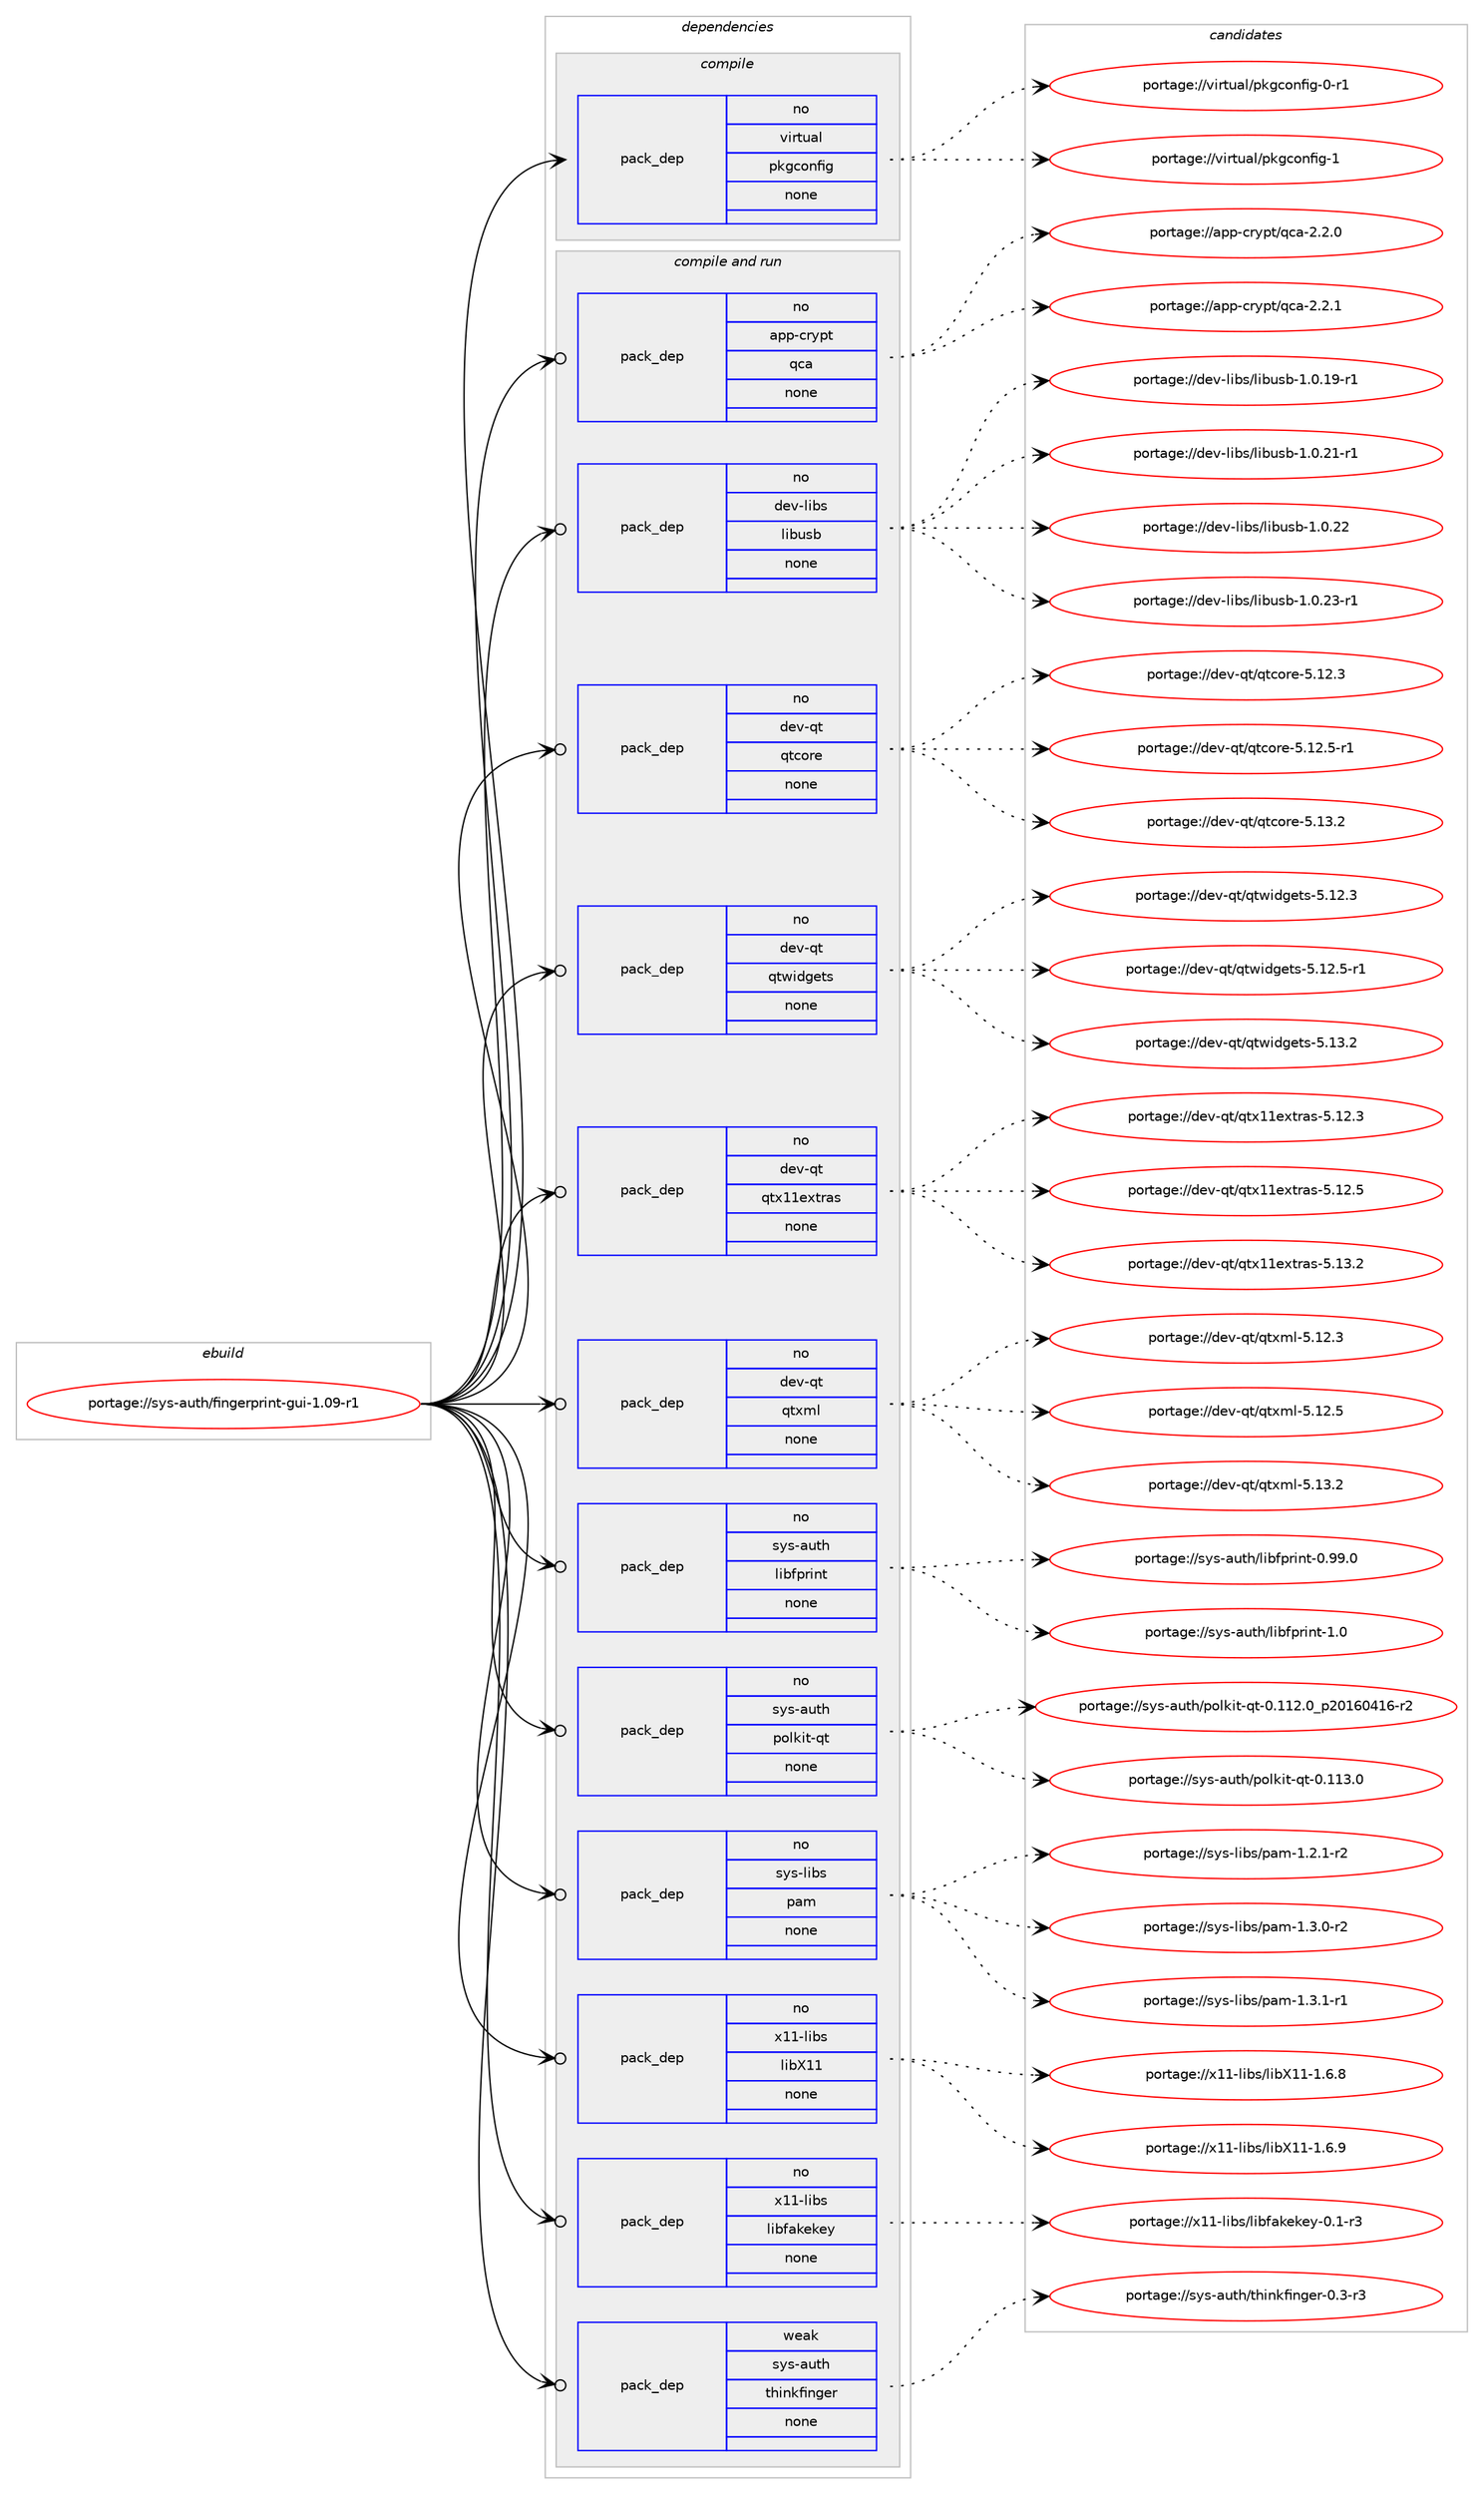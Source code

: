 digraph prolog {

# *************
# Graph options
# *************

newrank=true;
concentrate=true;
compound=true;
graph [rankdir=LR,fontname=Helvetica,fontsize=10,ranksep=1.5];#, ranksep=2.5, nodesep=0.2];
edge  [arrowhead=vee];
node  [fontname=Helvetica,fontsize=10];

# **********
# The ebuild
# **********

subgraph cluster_leftcol {
color=gray;
rank=same;
label=<<i>ebuild</i>>;
id [label="portage://sys-auth/fingerprint-gui-1.09-r1", color=red, width=4, href="../sys-auth/fingerprint-gui-1.09-r1.svg"];
}

# ****************
# The dependencies
# ****************

subgraph cluster_midcol {
color=gray;
label=<<i>dependencies</i>>;
subgraph cluster_compile {
fillcolor="#eeeeee";
style=filled;
label=<<i>compile</i>>;
subgraph pack305191 {
dependency412508 [label=<<TABLE BORDER="0" CELLBORDER="1" CELLSPACING="0" CELLPADDING="4" WIDTH="220"><TR><TD ROWSPAN="6" CELLPADDING="30">pack_dep</TD></TR><TR><TD WIDTH="110">no</TD></TR><TR><TD>virtual</TD></TR><TR><TD>pkgconfig</TD></TR><TR><TD>none</TD></TR><TR><TD></TD></TR></TABLE>>, shape=none, color=blue];
}
id:e -> dependency412508:w [weight=20,style="solid",arrowhead="vee"];
}
subgraph cluster_compileandrun {
fillcolor="#eeeeee";
style=filled;
label=<<i>compile and run</i>>;
subgraph pack305192 {
dependency412509 [label=<<TABLE BORDER="0" CELLBORDER="1" CELLSPACING="0" CELLPADDING="4" WIDTH="220"><TR><TD ROWSPAN="6" CELLPADDING="30">pack_dep</TD></TR><TR><TD WIDTH="110">no</TD></TR><TR><TD>app-crypt</TD></TR><TR><TD>qca</TD></TR><TR><TD>none</TD></TR><TR><TD></TD></TR></TABLE>>, shape=none, color=blue];
}
id:e -> dependency412509:w [weight=20,style="solid",arrowhead="odotvee"];
subgraph pack305193 {
dependency412510 [label=<<TABLE BORDER="0" CELLBORDER="1" CELLSPACING="0" CELLPADDING="4" WIDTH="220"><TR><TD ROWSPAN="6" CELLPADDING="30">pack_dep</TD></TR><TR><TD WIDTH="110">no</TD></TR><TR><TD>dev-libs</TD></TR><TR><TD>libusb</TD></TR><TR><TD>none</TD></TR><TR><TD></TD></TR></TABLE>>, shape=none, color=blue];
}
id:e -> dependency412510:w [weight=20,style="solid",arrowhead="odotvee"];
subgraph pack305194 {
dependency412511 [label=<<TABLE BORDER="0" CELLBORDER="1" CELLSPACING="0" CELLPADDING="4" WIDTH="220"><TR><TD ROWSPAN="6" CELLPADDING="30">pack_dep</TD></TR><TR><TD WIDTH="110">no</TD></TR><TR><TD>dev-qt</TD></TR><TR><TD>qtcore</TD></TR><TR><TD>none</TD></TR><TR><TD></TD></TR></TABLE>>, shape=none, color=blue];
}
id:e -> dependency412511:w [weight=20,style="solid",arrowhead="odotvee"];
subgraph pack305195 {
dependency412512 [label=<<TABLE BORDER="0" CELLBORDER="1" CELLSPACING="0" CELLPADDING="4" WIDTH="220"><TR><TD ROWSPAN="6" CELLPADDING="30">pack_dep</TD></TR><TR><TD WIDTH="110">no</TD></TR><TR><TD>dev-qt</TD></TR><TR><TD>qtwidgets</TD></TR><TR><TD>none</TD></TR><TR><TD></TD></TR></TABLE>>, shape=none, color=blue];
}
id:e -> dependency412512:w [weight=20,style="solid",arrowhead="odotvee"];
subgraph pack305196 {
dependency412513 [label=<<TABLE BORDER="0" CELLBORDER="1" CELLSPACING="0" CELLPADDING="4" WIDTH="220"><TR><TD ROWSPAN="6" CELLPADDING="30">pack_dep</TD></TR><TR><TD WIDTH="110">no</TD></TR><TR><TD>dev-qt</TD></TR><TR><TD>qtx11extras</TD></TR><TR><TD>none</TD></TR><TR><TD></TD></TR></TABLE>>, shape=none, color=blue];
}
id:e -> dependency412513:w [weight=20,style="solid",arrowhead="odotvee"];
subgraph pack305197 {
dependency412514 [label=<<TABLE BORDER="0" CELLBORDER="1" CELLSPACING="0" CELLPADDING="4" WIDTH="220"><TR><TD ROWSPAN="6" CELLPADDING="30">pack_dep</TD></TR><TR><TD WIDTH="110">no</TD></TR><TR><TD>dev-qt</TD></TR><TR><TD>qtxml</TD></TR><TR><TD>none</TD></TR><TR><TD></TD></TR></TABLE>>, shape=none, color=blue];
}
id:e -> dependency412514:w [weight=20,style="solid",arrowhead="odotvee"];
subgraph pack305198 {
dependency412515 [label=<<TABLE BORDER="0" CELLBORDER="1" CELLSPACING="0" CELLPADDING="4" WIDTH="220"><TR><TD ROWSPAN="6" CELLPADDING="30">pack_dep</TD></TR><TR><TD WIDTH="110">no</TD></TR><TR><TD>sys-auth</TD></TR><TR><TD>libfprint</TD></TR><TR><TD>none</TD></TR><TR><TD></TD></TR></TABLE>>, shape=none, color=blue];
}
id:e -> dependency412515:w [weight=20,style="solid",arrowhead="odotvee"];
subgraph pack305199 {
dependency412516 [label=<<TABLE BORDER="0" CELLBORDER="1" CELLSPACING="0" CELLPADDING="4" WIDTH="220"><TR><TD ROWSPAN="6" CELLPADDING="30">pack_dep</TD></TR><TR><TD WIDTH="110">no</TD></TR><TR><TD>sys-auth</TD></TR><TR><TD>polkit-qt</TD></TR><TR><TD>none</TD></TR><TR><TD></TD></TR></TABLE>>, shape=none, color=blue];
}
id:e -> dependency412516:w [weight=20,style="solid",arrowhead="odotvee"];
subgraph pack305200 {
dependency412517 [label=<<TABLE BORDER="0" CELLBORDER="1" CELLSPACING="0" CELLPADDING="4" WIDTH="220"><TR><TD ROWSPAN="6" CELLPADDING="30">pack_dep</TD></TR><TR><TD WIDTH="110">no</TD></TR><TR><TD>sys-libs</TD></TR><TR><TD>pam</TD></TR><TR><TD>none</TD></TR><TR><TD></TD></TR></TABLE>>, shape=none, color=blue];
}
id:e -> dependency412517:w [weight=20,style="solid",arrowhead="odotvee"];
subgraph pack305201 {
dependency412518 [label=<<TABLE BORDER="0" CELLBORDER="1" CELLSPACING="0" CELLPADDING="4" WIDTH="220"><TR><TD ROWSPAN="6" CELLPADDING="30">pack_dep</TD></TR><TR><TD WIDTH="110">no</TD></TR><TR><TD>x11-libs</TD></TR><TR><TD>libX11</TD></TR><TR><TD>none</TD></TR><TR><TD></TD></TR></TABLE>>, shape=none, color=blue];
}
id:e -> dependency412518:w [weight=20,style="solid",arrowhead="odotvee"];
subgraph pack305202 {
dependency412519 [label=<<TABLE BORDER="0" CELLBORDER="1" CELLSPACING="0" CELLPADDING="4" WIDTH="220"><TR><TD ROWSPAN="6" CELLPADDING="30">pack_dep</TD></TR><TR><TD WIDTH="110">no</TD></TR><TR><TD>x11-libs</TD></TR><TR><TD>libfakekey</TD></TR><TR><TD>none</TD></TR><TR><TD></TD></TR></TABLE>>, shape=none, color=blue];
}
id:e -> dependency412519:w [weight=20,style="solid",arrowhead="odotvee"];
subgraph pack305203 {
dependency412520 [label=<<TABLE BORDER="0" CELLBORDER="1" CELLSPACING="0" CELLPADDING="4" WIDTH="220"><TR><TD ROWSPAN="6" CELLPADDING="30">pack_dep</TD></TR><TR><TD WIDTH="110">weak</TD></TR><TR><TD>sys-auth</TD></TR><TR><TD>thinkfinger</TD></TR><TR><TD>none</TD></TR><TR><TD></TD></TR></TABLE>>, shape=none, color=blue];
}
id:e -> dependency412520:w [weight=20,style="solid",arrowhead="odotvee"];
}
subgraph cluster_run {
fillcolor="#eeeeee";
style=filled;
label=<<i>run</i>>;
}
}

# **************
# The candidates
# **************

subgraph cluster_choices {
rank=same;
color=gray;
label=<<i>candidates</i>>;

subgraph choice305191 {
color=black;
nodesep=1;
choiceportage11810511411611797108471121071039911111010210510345484511449 [label="portage://virtual/pkgconfig-0-r1", color=red, width=4,href="../virtual/pkgconfig-0-r1.svg"];
choiceportage1181051141161179710847112107103991111101021051034549 [label="portage://virtual/pkgconfig-1", color=red, width=4,href="../virtual/pkgconfig-1.svg"];
dependency412508:e -> choiceportage11810511411611797108471121071039911111010210510345484511449:w [style=dotted,weight="100"];
dependency412508:e -> choiceportage1181051141161179710847112107103991111101021051034549:w [style=dotted,weight="100"];
}
subgraph choice305192 {
color=black;
nodesep=1;
choiceportage971121124599114121112116471139997455046504648 [label="portage://app-crypt/qca-2.2.0", color=red, width=4,href="../app-crypt/qca-2.2.0.svg"];
choiceportage971121124599114121112116471139997455046504649 [label="portage://app-crypt/qca-2.2.1", color=red, width=4,href="../app-crypt/qca-2.2.1.svg"];
dependency412509:e -> choiceportage971121124599114121112116471139997455046504648:w [style=dotted,weight="100"];
dependency412509:e -> choiceportage971121124599114121112116471139997455046504649:w [style=dotted,weight="100"];
}
subgraph choice305193 {
color=black;
nodesep=1;
choiceportage1001011184510810598115471081059811711598454946484649574511449 [label="portage://dev-libs/libusb-1.0.19-r1", color=red, width=4,href="../dev-libs/libusb-1.0.19-r1.svg"];
choiceportage1001011184510810598115471081059811711598454946484650494511449 [label="portage://dev-libs/libusb-1.0.21-r1", color=red, width=4,href="../dev-libs/libusb-1.0.21-r1.svg"];
choiceportage100101118451081059811547108105981171159845494648465050 [label="portage://dev-libs/libusb-1.0.22", color=red, width=4,href="../dev-libs/libusb-1.0.22.svg"];
choiceportage1001011184510810598115471081059811711598454946484650514511449 [label="portage://dev-libs/libusb-1.0.23-r1", color=red, width=4,href="../dev-libs/libusb-1.0.23-r1.svg"];
dependency412510:e -> choiceportage1001011184510810598115471081059811711598454946484649574511449:w [style=dotted,weight="100"];
dependency412510:e -> choiceportage1001011184510810598115471081059811711598454946484650494511449:w [style=dotted,weight="100"];
dependency412510:e -> choiceportage100101118451081059811547108105981171159845494648465050:w [style=dotted,weight="100"];
dependency412510:e -> choiceportage1001011184510810598115471081059811711598454946484650514511449:w [style=dotted,weight="100"];
}
subgraph choice305194 {
color=black;
nodesep=1;
choiceportage10010111845113116471131169911111410145534649504651 [label="portage://dev-qt/qtcore-5.12.3", color=red, width=4,href="../dev-qt/qtcore-5.12.3.svg"];
choiceportage100101118451131164711311699111114101455346495046534511449 [label="portage://dev-qt/qtcore-5.12.5-r1", color=red, width=4,href="../dev-qt/qtcore-5.12.5-r1.svg"];
choiceportage10010111845113116471131169911111410145534649514650 [label="portage://dev-qt/qtcore-5.13.2", color=red, width=4,href="../dev-qt/qtcore-5.13.2.svg"];
dependency412511:e -> choiceportage10010111845113116471131169911111410145534649504651:w [style=dotted,weight="100"];
dependency412511:e -> choiceportage100101118451131164711311699111114101455346495046534511449:w [style=dotted,weight="100"];
dependency412511:e -> choiceportage10010111845113116471131169911111410145534649514650:w [style=dotted,weight="100"];
}
subgraph choice305195 {
color=black;
nodesep=1;
choiceportage100101118451131164711311611910510010310111611545534649504651 [label="portage://dev-qt/qtwidgets-5.12.3", color=red, width=4,href="../dev-qt/qtwidgets-5.12.3.svg"];
choiceportage1001011184511311647113116119105100103101116115455346495046534511449 [label="portage://dev-qt/qtwidgets-5.12.5-r1", color=red, width=4,href="../dev-qt/qtwidgets-5.12.5-r1.svg"];
choiceportage100101118451131164711311611910510010310111611545534649514650 [label="portage://dev-qt/qtwidgets-5.13.2", color=red, width=4,href="../dev-qt/qtwidgets-5.13.2.svg"];
dependency412512:e -> choiceportage100101118451131164711311611910510010310111611545534649504651:w [style=dotted,weight="100"];
dependency412512:e -> choiceportage1001011184511311647113116119105100103101116115455346495046534511449:w [style=dotted,weight="100"];
dependency412512:e -> choiceportage100101118451131164711311611910510010310111611545534649514650:w [style=dotted,weight="100"];
}
subgraph choice305196 {
color=black;
nodesep=1;
choiceportage100101118451131164711311612049491011201161149711545534649504651 [label="portage://dev-qt/qtx11extras-5.12.3", color=red, width=4,href="../dev-qt/qtx11extras-5.12.3.svg"];
choiceportage100101118451131164711311612049491011201161149711545534649504653 [label="portage://dev-qt/qtx11extras-5.12.5", color=red, width=4,href="../dev-qt/qtx11extras-5.12.5.svg"];
choiceportage100101118451131164711311612049491011201161149711545534649514650 [label="portage://dev-qt/qtx11extras-5.13.2", color=red, width=4,href="../dev-qt/qtx11extras-5.13.2.svg"];
dependency412513:e -> choiceportage100101118451131164711311612049491011201161149711545534649504651:w [style=dotted,weight="100"];
dependency412513:e -> choiceportage100101118451131164711311612049491011201161149711545534649504653:w [style=dotted,weight="100"];
dependency412513:e -> choiceportage100101118451131164711311612049491011201161149711545534649514650:w [style=dotted,weight="100"];
}
subgraph choice305197 {
color=black;
nodesep=1;
choiceportage100101118451131164711311612010910845534649504651 [label="portage://dev-qt/qtxml-5.12.3", color=red, width=4,href="../dev-qt/qtxml-5.12.3.svg"];
choiceportage100101118451131164711311612010910845534649504653 [label="portage://dev-qt/qtxml-5.12.5", color=red, width=4,href="../dev-qt/qtxml-5.12.5.svg"];
choiceportage100101118451131164711311612010910845534649514650 [label="portage://dev-qt/qtxml-5.13.2", color=red, width=4,href="../dev-qt/qtxml-5.13.2.svg"];
dependency412514:e -> choiceportage100101118451131164711311612010910845534649504651:w [style=dotted,weight="100"];
dependency412514:e -> choiceportage100101118451131164711311612010910845534649504653:w [style=dotted,weight="100"];
dependency412514:e -> choiceportage100101118451131164711311612010910845534649514650:w [style=dotted,weight="100"];
}
subgraph choice305198 {
color=black;
nodesep=1;
choiceportage1151211154597117116104471081059810211211410511011645484657574648 [label="portage://sys-auth/libfprint-0.99.0", color=red, width=4,href="../sys-auth/libfprint-0.99.0.svg"];
choiceportage1151211154597117116104471081059810211211410511011645494648 [label="portage://sys-auth/libfprint-1.0", color=red, width=4,href="../sys-auth/libfprint-1.0.svg"];
dependency412515:e -> choiceportage1151211154597117116104471081059810211211410511011645484657574648:w [style=dotted,weight="100"];
dependency412515:e -> choiceportage1151211154597117116104471081059810211211410511011645494648:w [style=dotted,weight="100"];
}
subgraph choice305199 {
color=black;
nodesep=1;
choiceportage1151211154597117116104471121111081071051164511311645484649495046489511250484954485249544511450 [label="portage://sys-auth/polkit-qt-0.112.0_p20160416-r2", color=red, width=4,href="../sys-auth/polkit-qt-0.112.0_p20160416-r2.svg"];
choiceportage115121115459711711610447112111108107105116451131164548464949514648 [label="portage://sys-auth/polkit-qt-0.113.0", color=red, width=4,href="../sys-auth/polkit-qt-0.113.0.svg"];
dependency412516:e -> choiceportage1151211154597117116104471121111081071051164511311645484649495046489511250484954485249544511450:w [style=dotted,weight="100"];
dependency412516:e -> choiceportage115121115459711711610447112111108107105116451131164548464949514648:w [style=dotted,weight="100"];
}
subgraph choice305200 {
color=black;
nodesep=1;
choiceportage115121115451081059811547112971094549465046494511450 [label="portage://sys-libs/pam-1.2.1-r2", color=red, width=4,href="../sys-libs/pam-1.2.1-r2.svg"];
choiceportage115121115451081059811547112971094549465146484511450 [label="portage://sys-libs/pam-1.3.0-r2", color=red, width=4,href="../sys-libs/pam-1.3.0-r2.svg"];
choiceportage115121115451081059811547112971094549465146494511449 [label="portage://sys-libs/pam-1.3.1-r1", color=red, width=4,href="../sys-libs/pam-1.3.1-r1.svg"];
dependency412517:e -> choiceportage115121115451081059811547112971094549465046494511450:w [style=dotted,weight="100"];
dependency412517:e -> choiceportage115121115451081059811547112971094549465146484511450:w [style=dotted,weight="100"];
dependency412517:e -> choiceportage115121115451081059811547112971094549465146494511449:w [style=dotted,weight="100"];
}
subgraph choice305201 {
color=black;
nodesep=1;
choiceportage120494945108105981154710810598884949454946544656 [label="portage://x11-libs/libX11-1.6.8", color=red, width=4,href="../x11-libs/libX11-1.6.8.svg"];
choiceportage120494945108105981154710810598884949454946544657 [label="portage://x11-libs/libX11-1.6.9", color=red, width=4,href="../x11-libs/libX11-1.6.9.svg"];
dependency412518:e -> choiceportage120494945108105981154710810598884949454946544656:w [style=dotted,weight="100"];
dependency412518:e -> choiceportage120494945108105981154710810598884949454946544657:w [style=dotted,weight="100"];
}
subgraph choice305202 {
color=black;
nodesep=1;
choiceportage12049494510810598115471081059810297107101107101121454846494511451 [label="portage://x11-libs/libfakekey-0.1-r3", color=red, width=4,href="../x11-libs/libfakekey-0.1-r3.svg"];
dependency412519:e -> choiceportage12049494510810598115471081059810297107101107101121454846494511451:w [style=dotted,weight="100"];
}
subgraph choice305203 {
color=black;
nodesep=1;
choiceportage115121115459711711610447116104105110107102105110103101114454846514511451 [label="portage://sys-auth/thinkfinger-0.3-r3", color=red, width=4,href="../sys-auth/thinkfinger-0.3-r3.svg"];
dependency412520:e -> choiceportage115121115459711711610447116104105110107102105110103101114454846514511451:w [style=dotted,weight="100"];
}
}

}
